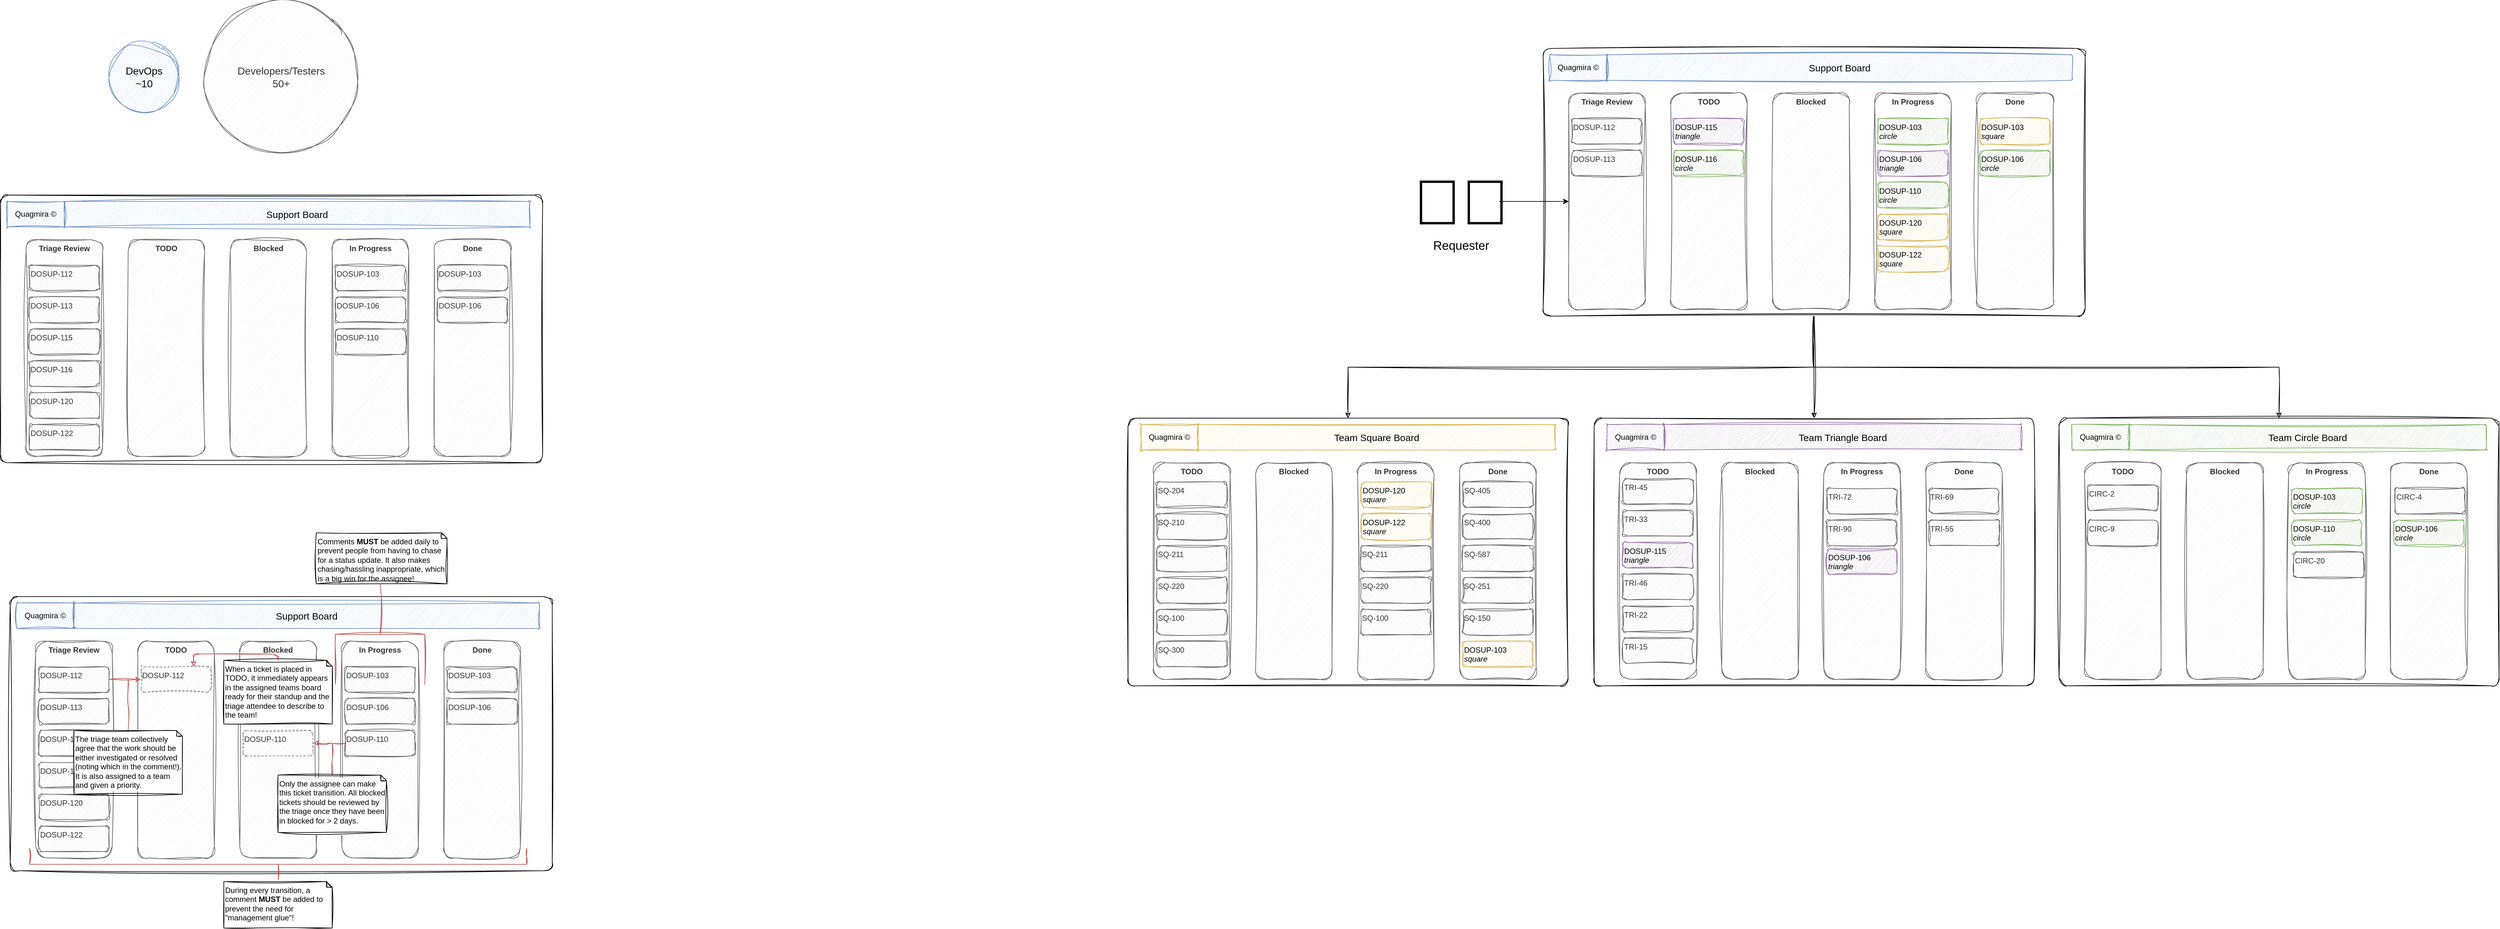 <mxfile version="21.6.1" type="device">
  <diagram name="devops-support" id="DobCF5GK2cq6mivkiMD9">
    <mxGraphModel dx="2228" dy="1708" grid="1" gridSize="10" guides="1" tooltips="1" connect="1" arrows="1" fold="1" page="1" pageScale="1" pageWidth="827" pageHeight="1169" math="0" shadow="0">
      <root>
        <mxCell id="0" />
        <mxCell id="1" parent="0" />
        <mxCell id="pGmbN54esB-qeb39x4uP-24" value="" style="rounded=1;whiteSpace=wrap;html=1;arcSize=3;sketch=1;curveFitting=1;jiggle=2;" vertex="1" parent="1">
          <mxGeometry x="40" y="410" width="850" height="420" as="geometry" />
        </mxCell>
        <mxCell id="pGmbN54esB-qeb39x4uP-4" value="Developers/Testers&lt;br&gt;50+" style="ellipse;whiteSpace=wrap;html=1;aspect=fixed;fillColor=#f5f5f5;fontColor=#333333;strokeColor=#666666;fontSize=16;sketch=1;curveFitting=1;jiggle=2;" vertex="1" parent="1">
          <mxGeometry x="360" y="105" width="240" height="240" as="geometry" />
        </mxCell>
        <mxCell id="pGmbN54esB-qeb39x4uP-5" value="DevOps&lt;br&gt;~10" style="ellipse;whiteSpace=wrap;html=1;aspect=fixed;fillColor=#dae8fc;strokeColor=#6c8ebf;fontSize=16;sketch=1;curveFitting=1;jiggle=2;" vertex="1" parent="1">
          <mxGeometry x="210" y="170" width="110" height="110" as="geometry" />
        </mxCell>
        <mxCell id="pGmbN54esB-qeb39x4uP-6" value="Triage Review" style="rounded=1;whiteSpace=wrap;html=1;sketch=1;curveFitting=1;jiggle=2;fillColor=#f5f5f5;fontColor=#333333;strokeColor=#666666;verticalAlign=top;fontStyle=1" vertex="1" parent="1">
          <mxGeometry x="80" y="480" width="120" height="340" as="geometry" />
        </mxCell>
        <mxCell id="pGmbN54esB-qeb39x4uP-7" value="TODO" style="rounded=1;whiteSpace=wrap;html=1;sketch=1;curveFitting=1;jiggle=2;fillColor=#f5f5f5;fontColor=#333333;strokeColor=#666666;verticalAlign=top;fontStyle=1" vertex="1" parent="1">
          <mxGeometry x="240" y="480" width="120" height="340" as="geometry" />
        </mxCell>
        <mxCell id="pGmbN54esB-qeb39x4uP-8" value="In Progress" style="rounded=1;whiteSpace=wrap;html=1;sketch=1;curveFitting=1;jiggle=2;fillColor=#f5f5f5;fontColor=#333333;strokeColor=#666666;verticalAlign=top;fontStyle=1" vertex="1" parent="1">
          <mxGeometry x="560" y="480" width="120" height="340" as="geometry" />
        </mxCell>
        <mxCell id="pGmbN54esB-qeb39x4uP-10" value="Done" style="rounded=1;whiteSpace=wrap;html=1;sketch=1;curveFitting=1;jiggle=2;fillColor=#f5f5f5;fontColor=#333333;strokeColor=#666666;verticalAlign=top;fontStyle=1" vertex="1" parent="1">
          <mxGeometry x="720" y="480" width="120" height="340" as="geometry" />
        </mxCell>
        <mxCell id="pGmbN54esB-qeb39x4uP-11" value="Blocked" style="rounded=1;whiteSpace=wrap;html=1;sketch=1;curveFitting=1;jiggle=2;fillColor=#f5f5f5;fontColor=#333333;strokeColor=#666666;verticalAlign=top;fontStyle=1" vertex="1" parent="1">
          <mxGeometry x="400" y="480" width="120" height="340" as="geometry" />
        </mxCell>
        <mxCell id="pGmbN54esB-qeb39x4uP-12" value="DOSUP-112" style="rounded=1;whiteSpace=wrap;html=1;sketch=1;curveFitting=1;jiggle=2;fillColor=#f5f5f5;fontColor=#333333;strokeColor=#666666;verticalAlign=top;fontStyle=0;align=left;" vertex="1" parent="1">
          <mxGeometry x="85" y="520" width="110" height="40" as="geometry" />
        </mxCell>
        <mxCell id="pGmbN54esB-qeb39x4uP-13" value="DOSUP-113" style="rounded=1;whiteSpace=wrap;html=1;sketch=1;curveFitting=1;jiggle=2;fillColor=#f5f5f5;fontColor=#333333;strokeColor=#666666;verticalAlign=top;fontStyle=0;align=left;" vertex="1" parent="1">
          <mxGeometry x="85" y="570" width="110" height="40" as="geometry" />
        </mxCell>
        <mxCell id="pGmbN54esB-qeb39x4uP-14" value="DOSUP-115" style="rounded=1;whiteSpace=wrap;html=1;sketch=1;curveFitting=1;jiggle=2;fillColor=#f5f5f5;fontColor=#333333;strokeColor=#666666;verticalAlign=top;fontStyle=0;align=left;" vertex="1" parent="1">
          <mxGeometry x="85" y="620" width="110" height="40" as="geometry" />
        </mxCell>
        <mxCell id="pGmbN54esB-qeb39x4uP-15" value="DOSUP-116" style="rounded=1;whiteSpace=wrap;html=1;sketch=1;curveFitting=1;jiggle=2;fillColor=#f5f5f5;fontColor=#333333;strokeColor=#666666;verticalAlign=top;fontStyle=0;align=left;" vertex="1" parent="1">
          <mxGeometry x="85" y="670" width="110" height="40" as="geometry" />
        </mxCell>
        <mxCell id="pGmbN54esB-qeb39x4uP-16" value="DOSUP-120" style="rounded=1;whiteSpace=wrap;html=1;sketch=1;curveFitting=1;jiggle=2;fillColor=#f5f5f5;fontColor=#333333;strokeColor=#666666;verticalAlign=top;fontStyle=0;align=left;" vertex="1" parent="1">
          <mxGeometry x="85" y="720" width="110" height="40" as="geometry" />
        </mxCell>
        <mxCell id="pGmbN54esB-qeb39x4uP-17" value="DOSUP-122" style="rounded=1;whiteSpace=wrap;html=1;sketch=1;curveFitting=1;jiggle=2;fillColor=#f5f5f5;fontColor=#333333;strokeColor=#666666;verticalAlign=top;fontStyle=0;align=left;" vertex="1" parent="1">
          <mxGeometry x="85" y="770" width="110" height="40" as="geometry" />
        </mxCell>
        <mxCell id="pGmbN54esB-qeb39x4uP-18" value="DOSUP-103" style="rounded=1;whiteSpace=wrap;html=1;sketch=1;curveFitting=1;jiggle=2;fillColor=#f5f5f5;fontColor=#333333;strokeColor=#666666;verticalAlign=top;fontStyle=0;align=left;" vertex="1" parent="1">
          <mxGeometry x="565" y="520" width="110" height="40" as="geometry" />
        </mxCell>
        <mxCell id="pGmbN54esB-qeb39x4uP-19" value="DOSUP-106" style="rounded=1;whiteSpace=wrap;html=1;sketch=1;curveFitting=1;jiggle=2;fillColor=#f5f5f5;fontColor=#333333;strokeColor=#666666;verticalAlign=top;fontStyle=0;align=left;" vertex="1" parent="1">
          <mxGeometry x="565" y="570" width="110" height="40" as="geometry" />
        </mxCell>
        <mxCell id="pGmbN54esB-qeb39x4uP-20" value="DOSUP-110" style="rounded=1;whiteSpace=wrap;html=1;sketch=1;curveFitting=1;jiggle=2;fillColor=#f5f5f5;fontColor=#333333;strokeColor=#666666;verticalAlign=top;fontStyle=0;align=left;" vertex="1" parent="1">
          <mxGeometry x="565" y="620" width="110" height="40" as="geometry" />
        </mxCell>
        <mxCell id="pGmbN54esB-qeb39x4uP-21" value="DOSUP-103" style="rounded=1;whiteSpace=wrap;html=1;sketch=1;curveFitting=1;jiggle=2;fillColor=#f5f5f5;fontColor=#333333;strokeColor=#666666;verticalAlign=top;fontStyle=0;align=left;" vertex="1" parent="1">
          <mxGeometry x="725" y="520" width="110" height="40" as="geometry" />
        </mxCell>
        <mxCell id="pGmbN54esB-qeb39x4uP-22" value="DOSUP-106" style="rounded=1;whiteSpace=wrap;html=1;sketch=1;curveFitting=1;jiggle=2;fillColor=#f5f5f5;fontColor=#333333;strokeColor=#666666;verticalAlign=top;fontStyle=0;align=left;" vertex="1" parent="1">
          <mxGeometry x="725" y="570" width="110" height="40" as="geometry" />
        </mxCell>
        <mxCell id="pGmbN54esB-qeb39x4uP-25" value="Quagmira ©" style="rounded=1;whiteSpace=wrap;html=1;arcSize=3;sketch=1;curveFitting=1;jiggle=2;align=center;fillColor=#dae8fc;strokeColor=#6c8ebf;" vertex="1" parent="1">
          <mxGeometry x="50" y="420" width="90" height="40" as="geometry" />
        </mxCell>
        <mxCell id="pGmbN54esB-qeb39x4uP-26" value="Support Board" style="rounded=1;whiteSpace=wrap;html=1;arcSize=3;sketch=1;curveFitting=1;jiggle=2;align=center;fillColor=#dae8fc;strokeColor=#6c8ebf;fontSize=15;" vertex="1" parent="1">
          <mxGeometry x="140" y="420" width="730" height="40" as="geometry" />
        </mxCell>
        <mxCell id="pGmbN54esB-qeb39x4uP-30" value="" style="rounded=1;whiteSpace=wrap;html=1;arcSize=3;sketch=1;curveFitting=1;jiggle=2;" vertex="1" parent="1">
          <mxGeometry x="55" y="1040" width="850" height="430" as="geometry" />
        </mxCell>
        <mxCell id="pGmbN54esB-qeb39x4uP-31" value="Triage Review" style="rounded=1;whiteSpace=wrap;html=1;sketch=1;curveFitting=1;jiggle=2;fillColor=#f5f5f5;fontColor=#333333;strokeColor=#666666;verticalAlign=top;fontStyle=1" vertex="1" parent="1">
          <mxGeometry x="95" y="1110" width="120" height="340" as="geometry" />
        </mxCell>
        <mxCell id="pGmbN54esB-qeb39x4uP-32" value="TODO" style="rounded=1;whiteSpace=wrap;html=1;sketch=1;curveFitting=1;jiggle=2;fillColor=#f5f5f5;fontColor=#333333;strokeColor=#666666;verticalAlign=top;fontStyle=1" vertex="1" parent="1">
          <mxGeometry x="255" y="1110" width="120" height="340" as="geometry" />
        </mxCell>
        <mxCell id="pGmbN54esB-qeb39x4uP-33" value="In Progress" style="rounded=1;whiteSpace=wrap;html=1;sketch=1;curveFitting=1;jiggle=2;fillColor=#f5f5f5;fontColor=#333333;strokeColor=#666666;verticalAlign=top;fontStyle=1" vertex="1" parent="1">
          <mxGeometry x="575" y="1110" width="120" height="340" as="geometry" />
        </mxCell>
        <mxCell id="pGmbN54esB-qeb39x4uP-34" value="Done" style="rounded=1;whiteSpace=wrap;html=1;sketch=1;curveFitting=1;jiggle=2;fillColor=#f5f5f5;fontColor=#333333;strokeColor=#666666;verticalAlign=top;fontStyle=1" vertex="1" parent="1">
          <mxGeometry x="735" y="1110" width="120" height="340" as="geometry" />
        </mxCell>
        <mxCell id="pGmbN54esB-qeb39x4uP-35" value="Blocked" style="rounded=1;whiteSpace=wrap;html=1;sketch=1;curveFitting=1;jiggle=2;fillColor=#f5f5f5;fontColor=#333333;strokeColor=#666666;verticalAlign=top;fontStyle=1" vertex="1" parent="1">
          <mxGeometry x="415" y="1110" width="120" height="340" as="geometry" />
        </mxCell>
        <mxCell id="pGmbN54esB-qeb39x4uP-50" style="edgeStyle=orthogonalEdgeStyle;rounded=0;orthogonalLoop=1;jettySize=auto;html=1;entryX=0;entryY=0.5;entryDx=0;entryDy=0;fillColor=#f8cecc;strokeColor=#b85450;sketch=1;curveFitting=1;jiggle=2;" edge="1" parent="1" source="pGmbN54esB-qeb39x4uP-36" target="pGmbN54esB-qeb39x4uP-49">
          <mxGeometry relative="1" as="geometry" />
        </mxCell>
        <mxCell id="pGmbN54esB-qeb39x4uP-36" value="DOSUP-112" style="rounded=1;whiteSpace=wrap;html=1;sketch=1;curveFitting=1;jiggle=2;fillColor=#f5f5f5;fontColor=#333333;strokeColor=#666666;verticalAlign=top;fontStyle=0;align=left;" vertex="1" parent="1">
          <mxGeometry x="100" y="1150" width="110" height="40" as="geometry" />
        </mxCell>
        <mxCell id="pGmbN54esB-qeb39x4uP-37" value="DOSUP-113" style="rounded=1;whiteSpace=wrap;html=1;sketch=1;curveFitting=1;jiggle=2;fillColor=#f5f5f5;fontColor=#333333;strokeColor=#666666;verticalAlign=top;fontStyle=0;align=left;" vertex="1" parent="1">
          <mxGeometry x="100" y="1200" width="110" height="40" as="geometry" />
        </mxCell>
        <mxCell id="pGmbN54esB-qeb39x4uP-38" value="DOSUP-115" style="rounded=1;whiteSpace=wrap;html=1;sketch=1;curveFitting=1;jiggle=2;fillColor=#f5f5f5;fontColor=#333333;strokeColor=#666666;verticalAlign=top;fontStyle=0;align=left;" vertex="1" parent="1">
          <mxGeometry x="100" y="1250" width="110" height="40" as="geometry" />
        </mxCell>
        <mxCell id="pGmbN54esB-qeb39x4uP-39" value="DOSUP-116" style="rounded=1;whiteSpace=wrap;html=1;sketch=1;curveFitting=1;jiggle=2;fillColor=#f5f5f5;fontColor=#333333;strokeColor=#666666;verticalAlign=top;fontStyle=0;align=left;" vertex="1" parent="1">
          <mxGeometry x="100" y="1300" width="110" height="40" as="geometry" />
        </mxCell>
        <mxCell id="pGmbN54esB-qeb39x4uP-40" value="DOSUP-120" style="rounded=1;whiteSpace=wrap;html=1;sketch=1;curveFitting=1;jiggle=2;fillColor=#f5f5f5;fontColor=#333333;strokeColor=#666666;verticalAlign=top;fontStyle=0;align=left;" vertex="1" parent="1">
          <mxGeometry x="100" y="1350" width="110" height="40" as="geometry" />
        </mxCell>
        <mxCell id="pGmbN54esB-qeb39x4uP-41" value="DOSUP-122" style="rounded=1;whiteSpace=wrap;html=1;sketch=1;curveFitting=1;jiggle=2;fillColor=#f5f5f5;fontColor=#333333;strokeColor=#666666;verticalAlign=top;fontStyle=0;align=left;" vertex="1" parent="1">
          <mxGeometry x="100" y="1400" width="110" height="40" as="geometry" />
        </mxCell>
        <mxCell id="pGmbN54esB-qeb39x4uP-42" value="DOSUP-103" style="rounded=1;whiteSpace=wrap;html=1;sketch=1;curveFitting=1;jiggle=2;fillColor=#f5f5f5;fontColor=#333333;strokeColor=#666666;verticalAlign=top;fontStyle=0;align=left;" vertex="1" parent="1">
          <mxGeometry x="580" y="1150" width="110" height="40" as="geometry" />
        </mxCell>
        <mxCell id="pGmbN54esB-qeb39x4uP-43" value="DOSUP-106" style="rounded=1;whiteSpace=wrap;html=1;sketch=1;curveFitting=1;jiggle=2;fillColor=#f5f5f5;fontColor=#333333;strokeColor=#666666;verticalAlign=top;fontStyle=0;align=left;" vertex="1" parent="1">
          <mxGeometry x="580" y="1200" width="110" height="40" as="geometry" />
        </mxCell>
        <mxCell id="pGmbN54esB-qeb39x4uP-55" style="edgeStyle=orthogonalEdgeStyle;rounded=0;orthogonalLoop=1;jettySize=auto;html=1;entryX=1;entryY=0.5;entryDx=0;entryDy=0;fillColor=#f8cecc;strokeColor=#b85450;sketch=1;curveFitting=1;jiggle=2;" edge="1" parent="1" source="pGmbN54esB-qeb39x4uP-44">
          <mxGeometry relative="1" as="geometry">
            <mxPoint x="530" y="1270.0" as="targetPoint" />
          </mxGeometry>
        </mxCell>
        <mxCell id="pGmbN54esB-qeb39x4uP-44" value="DOSUP-110" style="rounded=1;whiteSpace=wrap;html=1;sketch=1;curveFitting=1;jiggle=2;fillColor=#f5f5f5;fontColor=#333333;strokeColor=#666666;verticalAlign=top;fontStyle=0;align=left;" vertex="1" parent="1">
          <mxGeometry x="580" y="1250" width="110" height="40" as="geometry" />
        </mxCell>
        <mxCell id="pGmbN54esB-qeb39x4uP-45" value="DOSUP-103" style="rounded=1;whiteSpace=wrap;html=1;sketch=1;curveFitting=1;jiggle=2;fillColor=#f5f5f5;fontColor=#333333;strokeColor=#666666;verticalAlign=top;fontStyle=0;align=left;" vertex="1" parent="1">
          <mxGeometry x="740" y="1150" width="110" height="40" as="geometry" />
        </mxCell>
        <mxCell id="pGmbN54esB-qeb39x4uP-46" value="DOSUP-106" style="rounded=1;whiteSpace=wrap;html=1;sketch=1;curveFitting=1;jiggle=2;fillColor=#f5f5f5;fontColor=#333333;strokeColor=#666666;verticalAlign=top;fontStyle=0;align=left;" vertex="1" parent="1">
          <mxGeometry x="740" y="1200" width="110" height="40" as="geometry" />
        </mxCell>
        <mxCell id="pGmbN54esB-qeb39x4uP-47" value="Quagmira ©" style="rounded=1;whiteSpace=wrap;html=1;arcSize=3;sketch=1;curveFitting=1;jiggle=2;align=center;fillColor=#dae8fc;strokeColor=#6c8ebf;" vertex="1" parent="1">
          <mxGeometry x="65" y="1050" width="90" height="40" as="geometry" />
        </mxCell>
        <mxCell id="pGmbN54esB-qeb39x4uP-48" value="Support Board" style="rounded=1;whiteSpace=wrap;html=1;arcSize=3;sketch=1;curveFitting=1;jiggle=2;align=center;fillColor=#dae8fc;strokeColor=#6c8ebf;fontSize=15;" vertex="1" parent="1">
          <mxGeometry x="155" y="1050" width="730" height="40" as="geometry" />
        </mxCell>
        <mxCell id="pGmbN54esB-qeb39x4uP-49" value="DOSUP-112" style="rounded=1;whiteSpace=wrap;html=1;sketch=1;curveFitting=1;jiggle=2;fillColor=#f5f5f5;fontColor=#333333;strokeColor=#666666;verticalAlign=top;fontStyle=0;align=left;opacity=70;dashed=1;" vertex="1" parent="1">
          <mxGeometry x="260" y="1150" width="110" height="40" as="geometry" />
        </mxCell>
        <mxCell id="pGmbN54esB-qeb39x4uP-52" style="edgeStyle=orthogonalEdgeStyle;rounded=0;orthogonalLoop=1;jettySize=auto;html=1;fillColor=#f8cecc;strokeColor=#b85450;sketch=1;curveFitting=1;jiggle=2;endArrow=none;endFill=0;" edge="1" parent="1" source="pGmbN54esB-qeb39x4uP-51">
          <mxGeometry relative="1" as="geometry">
            <mxPoint x="240" y="1170.0" as="targetPoint" />
          </mxGeometry>
        </mxCell>
        <mxCell id="pGmbN54esB-qeb39x4uP-51" value="The triage team collectively agree that the work should be either investigated or resolved (noting which in the comment!). It is also assigned to a team and given a priority." style="shape=note;whiteSpace=wrap;html=1;backgroundOutline=1;darkOpacity=0.05;sketch=1;curveFitting=1;jiggle=2;size=9;align=left;verticalAlign=top;" vertex="1" parent="1">
          <mxGeometry x="155" y="1250" width="170" height="100" as="geometry" />
        </mxCell>
        <mxCell id="pGmbN54esB-qeb39x4uP-56" value="DOSUP-110" style="rounded=1;whiteSpace=wrap;html=1;sketch=1;curveFitting=1;jiggle=2;fillColor=#f5f5f5;fontColor=#333333;strokeColor=#666666;verticalAlign=top;fontStyle=0;align=left;opacity=70;dashed=1;" vertex="1" parent="1">
          <mxGeometry x="420" y="1250" width="110" height="40" as="geometry" />
        </mxCell>
        <mxCell id="pGmbN54esB-qeb39x4uP-58" style="edgeStyle=orthogonalEdgeStyle;rounded=0;orthogonalLoop=1;jettySize=auto;html=1;fillColor=#f8cecc;strokeColor=#b85450;sketch=1;curveFitting=1;jiggle=2;endArrow=none;endFill=0;" edge="1" parent="1" source="pGmbN54esB-qeb39x4uP-57">
          <mxGeometry relative="1" as="geometry">
            <mxPoint x="560" y="1270.0" as="targetPoint" />
          </mxGeometry>
        </mxCell>
        <mxCell id="pGmbN54esB-qeb39x4uP-57" value="Only the assignee can make this ticket transition. All blocked tickets should be reviewed by the triage once they have been in blocked for &amp;gt; 2 days.&amp;nbsp;" style="shape=note;whiteSpace=wrap;html=1;backgroundOutline=1;darkOpacity=0.05;sketch=1;curveFitting=1;jiggle=2;size=9;align=left;verticalAlign=top;" vertex="1" parent="1">
          <mxGeometry x="475" y="1320" width="170" height="90" as="geometry" />
        </mxCell>
        <mxCell id="pGmbN54esB-qeb39x4uP-60" style="edgeStyle=orthogonalEdgeStyle;orthogonalLoop=1;jettySize=auto;html=1;entryX=0.75;entryY=0;entryDx=0;entryDy=0;exitX=0.5;exitY=0;exitDx=0;exitDy=0;exitPerimeter=0;sketch=1;curveFitting=1;jiggle=2;rounded=1;fillColor=#f8cecc;strokeColor=#b85450;" edge="1" parent="1" source="pGmbN54esB-qeb39x4uP-59" target="pGmbN54esB-qeb39x4uP-49">
          <mxGeometry relative="1" as="geometry">
            <Array as="points">
              <mxPoint x="475" y="1130" />
              <mxPoint x="343" y="1130" />
            </Array>
          </mxGeometry>
        </mxCell>
        <mxCell id="pGmbN54esB-qeb39x4uP-59" value="When a ticket is placed in TODO, it immediately appears in the assigned teams board ready for their standup and the triage attendee to describe to the team!" style="shape=note;whiteSpace=wrap;html=1;backgroundOutline=1;darkOpacity=0.05;sketch=1;curveFitting=1;jiggle=2;size=9;align=left;verticalAlign=top;" vertex="1" parent="1">
          <mxGeometry x="390" y="1140" width="170" height="100" as="geometry" />
        </mxCell>
        <mxCell id="pGmbN54esB-qeb39x4uP-61" value="" style="strokeWidth=1;html=1;shape=mxgraph.flowchart.annotation_2;align=left;labelPosition=right;pointerEvents=1;rotation=-90;sketch=1;curveFitting=1;jiggle=2;fillColor=#f8cecc;strokeColor=#b85450;" vertex="1" parent="1">
          <mxGeometry x="450" y="1070" width="50" height="780" as="geometry" />
        </mxCell>
        <mxCell id="pGmbN54esB-qeb39x4uP-62" value="During every transition, a comment &lt;b&gt;MUST &lt;/b&gt;be added to prevent the need for &quot;management glue&quot;!&amp;nbsp;" style="shape=note;whiteSpace=wrap;html=1;backgroundOutline=1;darkOpacity=0.05;sketch=1;curveFitting=1;jiggle=2;size=9;align=left;verticalAlign=top;" vertex="1" parent="1">
          <mxGeometry x="390" y="1487" width="170" height="73" as="geometry" />
        </mxCell>
        <mxCell id="pGmbN54esB-qeb39x4uP-63" value="Comments &lt;b&gt;MUST&lt;/b&gt; be added daily to prevent people from having to chase for a status update. It also makes chasing/hassling inappropriate, which is a big win for the assignee!&amp;nbsp; &amp;nbsp;&amp;nbsp;" style="shape=note;whiteSpace=wrap;html=1;backgroundOutline=1;darkOpacity=0.05;sketch=1;curveFitting=1;jiggle=2;size=9;align=left;verticalAlign=top;" vertex="1" parent="1">
          <mxGeometry x="535" y="940" width="205" height="80" as="geometry" />
        </mxCell>
        <mxCell id="pGmbN54esB-qeb39x4uP-64" value="" style="strokeWidth=1;html=1;shape=mxgraph.flowchart.annotation_2;align=left;labelPosition=right;pointerEvents=1;rotation=90;sketch=1;curveFitting=1;jiggle=2;fillColor=#f8cecc;strokeColor=#b85450;" vertex="1" parent="1">
          <mxGeometry x="556.25" y="1029" width="157.5" height="140" as="geometry" />
        </mxCell>
        <mxCell id="pGmbN54esB-qeb39x4uP-264" style="edgeStyle=orthogonalEdgeStyle;rounded=0;orthogonalLoop=1;jettySize=auto;html=1;entryX=0.5;entryY=0;entryDx=0;entryDy=0;strokeWidth=1;sketch=1;curveFitting=1;jiggle=2;" edge="1" parent="1" source="pGmbN54esB-qeb39x4uP-142" target="pGmbN54esB-qeb39x4uP-180">
          <mxGeometry relative="1" as="geometry">
            <mxPoint x="2883" y="475" as="targetPoint" />
            <Array as="points">
              <mxPoint x="2883" y="680" />
              <mxPoint x="2153" y="680" />
            </Array>
          </mxGeometry>
        </mxCell>
        <mxCell id="pGmbN54esB-qeb39x4uP-269" style="edgeStyle=orthogonalEdgeStyle;rounded=0;orthogonalLoop=1;jettySize=auto;html=1;entryX=0.5;entryY=0;entryDx=0;entryDy=0;strokeWidth=1;sketch=1;curveFitting=1;jiggle=2;" edge="1" parent="1" source="pGmbN54esB-qeb39x4uP-142" target="pGmbN54esB-qeb39x4uP-218">
          <mxGeometry relative="1" as="geometry" />
        </mxCell>
        <mxCell id="pGmbN54esB-qeb39x4uP-270" style="edgeStyle=orthogonalEdgeStyle;rounded=0;orthogonalLoop=1;jettySize=auto;html=1;entryX=0.5;entryY=0;entryDx=0;entryDy=0;strokeWidth=1;sketch=1;curveFitting=1;jiggle=2;" edge="1" parent="1" source="pGmbN54esB-qeb39x4uP-142" target="pGmbN54esB-qeb39x4uP-230">
          <mxGeometry relative="1" as="geometry">
            <Array as="points">
              <mxPoint x="2883" y="680" />
              <mxPoint x="3613" y="680" />
            </Array>
          </mxGeometry>
        </mxCell>
        <mxCell id="pGmbN54esB-qeb39x4uP-142" value="" style="rounded=1;whiteSpace=wrap;html=1;arcSize=3;sketch=1;curveFitting=1;jiggle=2;" vertex="1" parent="1">
          <mxGeometry x="2459" y="180" width="850" height="420" as="geometry" />
        </mxCell>
        <mxCell id="pGmbN54esB-qeb39x4uP-143" value="Triage Review" style="rounded=1;whiteSpace=wrap;html=1;sketch=1;curveFitting=1;jiggle=2;fillColor=#f5f5f5;fontColor=#333333;strokeColor=#666666;verticalAlign=top;fontStyle=1" vertex="1" parent="1">
          <mxGeometry x="2499" y="250" width="120" height="340" as="geometry" />
        </mxCell>
        <mxCell id="pGmbN54esB-qeb39x4uP-144" value="TODO" style="rounded=1;whiteSpace=wrap;html=1;sketch=1;curveFitting=1;jiggle=2;fillColor=#f5f5f5;fontColor=#333333;strokeColor=#666666;verticalAlign=top;fontStyle=1" vertex="1" parent="1">
          <mxGeometry x="2659" y="250" width="120" height="340" as="geometry" />
        </mxCell>
        <mxCell id="pGmbN54esB-qeb39x4uP-145" value="In Progress" style="rounded=1;whiteSpace=wrap;html=1;sketch=1;curveFitting=1;jiggle=2;fillColor=#f5f5f5;fontColor=#333333;strokeColor=#666666;verticalAlign=top;fontStyle=1" vertex="1" parent="1">
          <mxGeometry x="2979" y="250" width="120" height="340" as="geometry" />
        </mxCell>
        <mxCell id="pGmbN54esB-qeb39x4uP-146" value="Done" style="rounded=1;whiteSpace=wrap;html=1;sketch=1;curveFitting=1;jiggle=2;fillColor=#f5f5f5;fontColor=#333333;strokeColor=#666666;verticalAlign=top;fontStyle=1" vertex="1" parent="1">
          <mxGeometry x="3139" y="250" width="120" height="340" as="geometry" />
        </mxCell>
        <mxCell id="pGmbN54esB-qeb39x4uP-147" value="Blocked" style="rounded=1;whiteSpace=wrap;html=1;sketch=1;curveFitting=1;jiggle=2;fillColor=#f5f5f5;fontColor=#333333;strokeColor=#666666;verticalAlign=top;fontStyle=1" vertex="1" parent="1">
          <mxGeometry x="2819" y="250" width="120" height="340" as="geometry" />
        </mxCell>
        <mxCell id="pGmbN54esB-qeb39x4uP-148" value="DOSUP-112" style="rounded=1;whiteSpace=wrap;html=1;sketch=1;curveFitting=1;jiggle=2;fillColor=#f5f5f5;fontColor=#333333;strokeColor=#666666;verticalAlign=top;fontStyle=0;align=left;" vertex="1" parent="1">
          <mxGeometry x="2504" y="290" width="110" height="40" as="geometry" />
        </mxCell>
        <mxCell id="pGmbN54esB-qeb39x4uP-149" value="DOSUP-113" style="rounded=1;whiteSpace=wrap;html=1;sketch=1;curveFitting=1;jiggle=2;fillColor=#f5f5f5;fontColor=#333333;strokeColor=#666666;verticalAlign=top;fontStyle=0;align=left;" vertex="1" parent="1">
          <mxGeometry x="2504" y="340" width="110" height="40" as="geometry" />
        </mxCell>
        <mxCell id="pGmbN54esB-qeb39x4uP-150" value="DOSUP-115&lt;br&gt;&lt;i style=&quot;border-color: var(--border-color);&quot;&gt;triangle&lt;/i&gt;" style="rounded=1;whiteSpace=wrap;html=1;sketch=1;curveFitting=1;jiggle=2;fillColor=#e1d5e7;strokeColor=#9673a6;verticalAlign=top;fontStyle=0;align=left;" vertex="1" parent="1">
          <mxGeometry x="2664" y="290" width="110" height="40" as="geometry" />
        </mxCell>
        <mxCell id="pGmbN54esB-qeb39x4uP-151" value="DOSUP-116&lt;br&gt;&lt;i style=&quot;border-color: var(--border-color);&quot;&gt;circle&lt;/i&gt;" style="rounded=1;whiteSpace=wrap;html=1;sketch=1;curveFitting=1;jiggle=2;fillColor=#d5e8d4;strokeColor=#82b366;verticalAlign=top;fontStyle=0;align=left;" vertex="1" parent="1">
          <mxGeometry x="2664" y="340" width="110" height="40" as="geometry" />
        </mxCell>
        <mxCell id="pGmbN54esB-qeb39x4uP-152" value="DOSUP-120&lt;br&gt;&lt;i&gt;square&lt;/i&gt;" style="rounded=1;whiteSpace=wrap;html=1;sketch=1;curveFitting=1;jiggle=2;fillColor=#fff2cc;strokeColor=#d6b656;verticalAlign=top;fontStyle=0;align=left;" vertex="1" parent="1">
          <mxGeometry x="2984" y="440" width="110" height="40" as="geometry" />
        </mxCell>
        <mxCell id="pGmbN54esB-qeb39x4uP-153" value="DOSUP-122&lt;br&gt;&lt;i&gt;square&lt;/i&gt;" style="rounded=1;whiteSpace=wrap;html=1;sketch=1;curveFitting=1;jiggle=2;fillColor=#fff2cc;strokeColor=#d6b656;verticalAlign=top;fontStyle=0;align=left;" vertex="1" parent="1">
          <mxGeometry x="2984" y="490" width="110" height="40" as="geometry" />
        </mxCell>
        <mxCell id="pGmbN54esB-qeb39x4uP-154" value="DOSUP-103&lt;br&gt;&lt;i&gt;circle&lt;/i&gt;" style="rounded=1;whiteSpace=wrap;html=1;sketch=1;curveFitting=1;jiggle=2;fillColor=#d5e8d4;strokeColor=#82b366;verticalAlign=top;fontStyle=0;align=left;" vertex="1" parent="1">
          <mxGeometry x="2984" y="290" width="110" height="40" as="geometry" />
        </mxCell>
        <mxCell id="pGmbN54esB-qeb39x4uP-155" value="DOSUP-106&lt;br&gt;&lt;i&gt;triangle&lt;/i&gt;" style="rounded=1;whiteSpace=wrap;html=1;sketch=1;curveFitting=1;jiggle=2;fillColor=#e1d5e7;strokeColor=#9673a6;verticalAlign=top;fontStyle=0;align=left;" vertex="1" parent="1">
          <mxGeometry x="2984" y="340" width="110" height="40" as="geometry" />
        </mxCell>
        <mxCell id="pGmbN54esB-qeb39x4uP-156" value="DOSUP-110&lt;br&gt;&lt;i style=&quot;border-color: var(--border-color);&quot;&gt;circle&lt;/i&gt;" style="rounded=1;whiteSpace=wrap;html=1;sketch=1;curveFitting=1;jiggle=2;fillColor=#d5e8d4;strokeColor=#82b366;verticalAlign=top;fontStyle=0;align=left;" vertex="1" parent="1">
          <mxGeometry x="2984" y="390" width="110" height="40" as="geometry" />
        </mxCell>
        <mxCell id="pGmbN54esB-qeb39x4uP-157" value="DOSUP-103&lt;br&gt;&lt;i&gt;square&lt;/i&gt;" style="rounded=1;whiteSpace=wrap;html=1;sketch=1;curveFitting=1;jiggle=2;fillColor=#fff2cc;strokeColor=#d6b656;verticalAlign=top;fontStyle=0;align=left;" vertex="1" parent="1">
          <mxGeometry x="3144" y="290" width="110" height="40" as="geometry" />
        </mxCell>
        <mxCell id="pGmbN54esB-qeb39x4uP-158" value="DOSUP-106&lt;br&gt;&lt;i style=&quot;border-color: var(--border-color);&quot;&gt;circle&lt;/i&gt;" style="rounded=1;whiteSpace=wrap;html=1;sketch=1;curveFitting=1;jiggle=2;fillColor=#d5e8d4;strokeColor=#82b366;verticalAlign=top;fontStyle=0;align=left;" vertex="1" parent="1">
          <mxGeometry x="3144" y="340" width="110" height="40" as="geometry" />
        </mxCell>
        <mxCell id="pGmbN54esB-qeb39x4uP-159" value="Quagmira ©" style="rounded=1;whiteSpace=wrap;html=1;arcSize=3;sketch=1;curveFitting=1;jiggle=2;align=center;fillColor=#dae8fc;strokeColor=#6c8ebf;" vertex="1" parent="1">
          <mxGeometry x="2469" y="190" width="90" height="40" as="geometry" />
        </mxCell>
        <mxCell id="pGmbN54esB-qeb39x4uP-160" value="&lt;font style=&quot;font-size: 15px;&quot;&gt;Support Board&lt;/font&gt;" style="rounded=1;whiteSpace=wrap;html=1;arcSize=3;sketch=1;curveFitting=1;jiggle=2;align=center;fillColor=#dae8fc;strokeColor=#6c8ebf;" vertex="1" parent="1">
          <mxGeometry x="2559" y="190" width="730" height="40" as="geometry" />
        </mxCell>
        <mxCell id="pGmbN54esB-qeb39x4uP-180" value="" style="rounded=1;whiteSpace=wrap;html=1;arcSize=3;sketch=1;curveFitting=1;jiggle=2;" vertex="1" parent="1">
          <mxGeometry x="1808" y="760" width="690" height="420" as="geometry" />
        </mxCell>
        <mxCell id="pGmbN54esB-qeb39x4uP-182" value="TODO" style="rounded=1;whiteSpace=wrap;html=1;sketch=1;curveFitting=1;jiggle=2;fillColor=#f5f5f5;fontColor=#333333;strokeColor=#666666;verticalAlign=top;fontStyle=1" vertex="1" parent="1">
          <mxGeometry x="1848" y="830" width="120" height="340" as="geometry" />
        </mxCell>
        <mxCell id="pGmbN54esB-qeb39x4uP-183" value="In Progress" style="rounded=1;whiteSpace=wrap;html=1;sketch=1;curveFitting=1;jiggle=2;fillColor=#f5f5f5;fontColor=#333333;strokeColor=#666666;verticalAlign=top;fontStyle=1" vertex="1" parent="1">
          <mxGeometry x="2168" y="830" width="120" height="340" as="geometry" />
        </mxCell>
        <mxCell id="pGmbN54esB-qeb39x4uP-184" value="Done" style="rounded=1;whiteSpace=wrap;html=1;sketch=1;curveFitting=1;jiggle=2;fillColor=#f5f5f5;fontColor=#333333;strokeColor=#666666;verticalAlign=top;fontStyle=1" vertex="1" parent="1">
          <mxGeometry x="2328" y="830" width="120" height="340" as="geometry" />
        </mxCell>
        <mxCell id="pGmbN54esB-qeb39x4uP-185" value="Blocked" style="rounded=1;whiteSpace=wrap;html=1;sketch=1;curveFitting=1;jiggle=2;fillColor=#f5f5f5;fontColor=#333333;strokeColor=#666666;verticalAlign=top;fontStyle=1" vertex="1" parent="1">
          <mxGeometry x="2008" y="830" width="120" height="340" as="geometry" />
        </mxCell>
        <mxCell id="pGmbN54esB-qeb39x4uP-192" value="SQ-204" style="rounded=1;whiteSpace=wrap;html=1;sketch=1;curveFitting=1;jiggle=2;fillColor=#f5f5f5;fontColor=#333333;strokeColor=#666666;verticalAlign=top;fontStyle=0;align=left;" vertex="1" parent="1">
          <mxGeometry x="1853" y="860" width="110" height="40" as="geometry" />
        </mxCell>
        <mxCell id="pGmbN54esB-qeb39x4uP-195" value="DOSUP-103&lt;br&gt;&lt;i style=&quot;border-color: var(--border-color);&quot;&gt;square&lt;/i&gt;" style="rounded=1;whiteSpace=wrap;html=1;sketch=1;curveFitting=1;jiggle=2;fillColor=#fff2cc;strokeColor=#d6b656;verticalAlign=top;fontStyle=0;align=left;" vertex="1" parent="1">
          <mxGeometry x="2333" y="1110" width="110" height="40" as="geometry" />
        </mxCell>
        <mxCell id="pGmbN54esB-qeb39x4uP-197" value="Quagmira ©" style="rounded=1;whiteSpace=wrap;html=1;arcSize=3;sketch=1;curveFitting=1;jiggle=2;align=center;fillColor=#fff2cc;strokeColor=#d6b656;" vertex="1" parent="1">
          <mxGeometry x="1828" y="770" width="90" height="40" as="geometry" />
        </mxCell>
        <mxCell id="pGmbN54esB-qeb39x4uP-198" value="&lt;font style=&quot;font-size: 15px;&quot;&gt;Team Square Board&lt;/font&gt;" style="rounded=1;whiteSpace=wrap;html=1;arcSize=3;sketch=1;curveFitting=1;jiggle=2;align=center;fillColor=#fff2cc;strokeColor=#d6b656;" vertex="1" parent="1">
          <mxGeometry x="1918" y="770" width="560" height="40" as="geometry" />
        </mxCell>
        <mxCell id="pGmbN54esB-qeb39x4uP-218" value="" style="rounded=1;whiteSpace=wrap;html=1;arcSize=3;sketch=1;curveFitting=1;jiggle=2;" vertex="1" parent="1">
          <mxGeometry x="2539" y="760" width="690" height="420" as="geometry" />
        </mxCell>
        <mxCell id="pGmbN54esB-qeb39x4uP-219" value="TODO" style="rounded=1;whiteSpace=wrap;html=1;sketch=1;curveFitting=1;jiggle=2;fillColor=#f5f5f5;fontColor=#333333;strokeColor=#666666;verticalAlign=top;fontStyle=1" vertex="1" parent="1">
          <mxGeometry x="2579" y="830" width="120" height="340" as="geometry" />
        </mxCell>
        <mxCell id="pGmbN54esB-qeb39x4uP-220" value="In Progress" style="rounded=1;whiteSpace=wrap;html=1;sketch=1;curveFitting=1;jiggle=2;fillColor=#f5f5f5;fontColor=#333333;strokeColor=#666666;verticalAlign=top;fontStyle=1" vertex="1" parent="1">
          <mxGeometry x="2899" y="830" width="120" height="340" as="geometry" />
        </mxCell>
        <mxCell id="pGmbN54esB-qeb39x4uP-221" value="Done" style="rounded=1;whiteSpace=wrap;html=1;sketch=1;curveFitting=1;jiggle=2;fillColor=#f5f5f5;fontColor=#333333;strokeColor=#666666;verticalAlign=top;fontStyle=1" vertex="1" parent="1">
          <mxGeometry x="3059" y="830" width="120" height="340" as="geometry" />
        </mxCell>
        <mxCell id="pGmbN54esB-qeb39x4uP-222" value="Blocked" style="rounded=1;whiteSpace=wrap;html=1;sketch=1;curveFitting=1;jiggle=2;fillColor=#f5f5f5;fontColor=#333333;strokeColor=#666666;verticalAlign=top;fontStyle=1" vertex="1" parent="1">
          <mxGeometry x="2739" y="830" width="120" height="340" as="geometry" />
        </mxCell>
        <mxCell id="pGmbN54esB-qeb39x4uP-223" value="TRI-72" style="rounded=1;whiteSpace=wrap;html=1;sketch=1;curveFitting=1;jiggle=2;fillColor=#f5f5f5;fontColor=#333333;strokeColor=#666666;verticalAlign=top;fontStyle=0;align=left;" vertex="1" parent="1">
          <mxGeometry x="2904" y="870" width="110" height="40" as="geometry" />
        </mxCell>
        <mxCell id="pGmbN54esB-qeb39x4uP-225" value="DOSUP-106&lt;br&gt;&lt;i style=&quot;border-color: var(--border-color);&quot;&gt;triangle&lt;/i&gt;" style="rounded=1;whiteSpace=wrap;html=1;sketch=1;curveFitting=1;jiggle=2;fillColor=#e1d5e7;strokeColor=#9673a6;verticalAlign=top;fontStyle=0;align=left;" vertex="1" parent="1">
          <mxGeometry x="2904" y="965" width="110" height="40" as="geometry" />
        </mxCell>
        <mxCell id="pGmbN54esB-qeb39x4uP-226" value="TRI-69" style="rounded=1;whiteSpace=wrap;html=1;sketch=1;curveFitting=1;jiggle=2;fillColor=#f5f5f5;fontColor=#333333;strokeColor=#666666;verticalAlign=top;fontStyle=0;align=left;" vertex="1" parent="1">
          <mxGeometry x="3064" y="870" width="110" height="40" as="geometry" />
        </mxCell>
        <mxCell id="pGmbN54esB-qeb39x4uP-227" value="TRI-55" style="rounded=1;whiteSpace=wrap;html=1;sketch=1;curveFitting=1;jiggle=2;fillColor=#f5f5f5;fontColor=#333333;strokeColor=#666666;verticalAlign=top;fontStyle=0;align=left;" vertex="1" parent="1">
          <mxGeometry x="3064" y="920" width="110" height="40" as="geometry" />
        </mxCell>
        <mxCell id="pGmbN54esB-qeb39x4uP-228" value="Quagmira ©" style="rounded=1;whiteSpace=wrap;html=1;arcSize=3;sketch=1;curveFitting=1;jiggle=2;align=center;fillColor=#e1d5e7;strokeColor=#9673a6;" vertex="1" parent="1">
          <mxGeometry x="2559" y="770" width="90" height="40" as="geometry" />
        </mxCell>
        <mxCell id="pGmbN54esB-qeb39x4uP-229" value="&lt;font style=&quot;font-size: 15px;&quot;&gt;Team Triangle Board&lt;/font&gt;" style="rounded=1;whiteSpace=wrap;html=1;arcSize=3;sketch=1;curveFitting=1;jiggle=2;align=center;fillColor=#e1d5e7;strokeColor=#9673a6;" vertex="1" parent="1">
          <mxGeometry x="2649" y="770" width="560" height="40" as="geometry" />
        </mxCell>
        <mxCell id="pGmbN54esB-qeb39x4uP-230" value="" style="rounded=1;whiteSpace=wrap;html=1;arcSize=3;sketch=1;curveFitting=1;jiggle=2;" vertex="1" parent="1">
          <mxGeometry x="3268" y="760" width="690" height="420" as="geometry" />
        </mxCell>
        <mxCell id="pGmbN54esB-qeb39x4uP-231" value="TODO" style="rounded=1;whiteSpace=wrap;html=1;sketch=1;curveFitting=1;jiggle=2;fillColor=#f5f5f5;fontColor=#333333;strokeColor=#666666;verticalAlign=top;fontStyle=1" vertex="1" parent="1">
          <mxGeometry x="3308" y="830" width="120" height="340" as="geometry" />
        </mxCell>
        <mxCell id="pGmbN54esB-qeb39x4uP-232" value="In Progress" style="rounded=1;whiteSpace=wrap;html=1;sketch=1;curveFitting=1;jiggle=2;fillColor=#f5f5f5;fontColor=#333333;strokeColor=#666666;verticalAlign=top;fontStyle=1" vertex="1" parent="1">
          <mxGeometry x="3628" y="830" width="120" height="340" as="geometry" />
        </mxCell>
        <mxCell id="pGmbN54esB-qeb39x4uP-233" value="Done" style="rounded=1;whiteSpace=wrap;html=1;sketch=1;curveFitting=1;jiggle=2;fillColor=#f5f5f5;fontColor=#333333;strokeColor=#666666;verticalAlign=top;fontStyle=1" vertex="1" parent="1">
          <mxGeometry x="3788" y="830" width="120" height="340" as="geometry" />
        </mxCell>
        <mxCell id="pGmbN54esB-qeb39x4uP-234" value="Blocked" style="rounded=1;whiteSpace=wrap;html=1;sketch=1;curveFitting=1;jiggle=2;fillColor=#f5f5f5;fontColor=#333333;strokeColor=#666666;verticalAlign=top;fontStyle=1" vertex="1" parent="1">
          <mxGeometry x="3468" y="830" width="120" height="340" as="geometry" />
        </mxCell>
        <mxCell id="pGmbN54esB-qeb39x4uP-235" value="DOSUP-103&lt;br&gt;&lt;i style=&quot;border-color: var(--border-color);&quot;&gt;circle&lt;/i&gt;" style="rounded=1;whiteSpace=wrap;html=1;sketch=1;curveFitting=1;jiggle=2;fillColor=#d5e8d4;strokeColor=#82b366;verticalAlign=top;fontStyle=0;align=left;" vertex="1" parent="1">
          <mxGeometry x="3633" y="870" width="110" height="40" as="geometry" />
        </mxCell>
        <mxCell id="pGmbN54esB-qeb39x4uP-236" value="CIRC-2" style="rounded=1;whiteSpace=wrap;html=1;sketch=1;curveFitting=1;jiggle=2;fillColor=#f5f5f5;fontColor=#333333;strokeColor=#666666;verticalAlign=top;fontStyle=0;align=left;" vertex="1" parent="1">
          <mxGeometry x="3313" y="865" width="110" height="40" as="geometry" />
        </mxCell>
        <mxCell id="pGmbN54esB-qeb39x4uP-237" value="DOSUP-110&lt;br&gt;&lt;i style=&quot;border-color: var(--border-color);&quot;&gt;circle&lt;/i&gt;" style="rounded=1;whiteSpace=wrap;html=1;sketch=1;curveFitting=1;jiggle=2;fillColor=#d5e8d4;strokeColor=#82b366;verticalAlign=top;fontStyle=0;align=left;" vertex="1" parent="1">
          <mxGeometry x="3633" y="920" width="110" height="40" as="geometry" />
        </mxCell>
        <mxCell id="pGmbN54esB-qeb39x4uP-239" value="DOSUP-106&lt;br&gt;&lt;i style=&quot;border-color: var(--border-color);&quot;&gt;circle&lt;/i&gt;" style="rounded=1;whiteSpace=wrap;html=1;sketch=1;curveFitting=1;jiggle=2;fillColor=#d5e8d4;strokeColor=#82b366;verticalAlign=top;fontStyle=0;align=left;" vertex="1" parent="1">
          <mxGeometry x="3793" y="920" width="110" height="40" as="geometry" />
        </mxCell>
        <mxCell id="pGmbN54esB-qeb39x4uP-240" value="Quagmira ©" style="rounded=1;whiteSpace=wrap;html=1;arcSize=3;sketch=1;curveFitting=1;jiggle=2;align=center;fillColor=#d5e8d4;strokeColor=#82b366;" vertex="1" parent="1">
          <mxGeometry x="3288" y="770" width="90" height="40" as="geometry" />
        </mxCell>
        <mxCell id="pGmbN54esB-qeb39x4uP-241" value="&lt;font style=&quot;font-size: 15px;&quot;&gt;Team Circle Board&lt;/font&gt;" style="rounded=1;whiteSpace=wrap;html=1;arcSize=3;sketch=1;curveFitting=1;jiggle=2;align=center;fillColor=#d5e8d4;strokeColor=#82b366;" vertex="1" parent="1">
          <mxGeometry x="3378" y="770" width="560" height="40" as="geometry" />
        </mxCell>
        <mxCell id="pGmbN54esB-qeb39x4uP-242" value="DOSUP-120&lt;br&gt;&lt;i style=&quot;border-color: var(--border-color);&quot;&gt;square&lt;/i&gt;" style="rounded=1;whiteSpace=wrap;html=1;sketch=1;curveFitting=1;jiggle=2;fillColor=#fff2cc;strokeColor=#d6b656;verticalAlign=top;fontStyle=0;align=left;" vertex="1" parent="1">
          <mxGeometry x="2174" y="860" width="110" height="40" as="geometry" />
        </mxCell>
        <mxCell id="pGmbN54esB-qeb39x4uP-243" value="DOSUP-122&lt;br&gt;&lt;i style=&quot;border-color: var(--border-color);&quot;&gt;square&lt;/i&gt;" style="rounded=1;whiteSpace=wrap;html=1;sketch=1;curveFitting=1;jiggle=2;fillColor=#fff2cc;strokeColor=#d6b656;verticalAlign=top;fontStyle=0;align=left;" vertex="1" parent="1">
          <mxGeometry x="2174" y="910" width="110" height="40" as="geometry" />
        </mxCell>
        <mxCell id="pGmbN54esB-qeb39x4uP-244" value="SQ-210" style="rounded=1;whiteSpace=wrap;html=1;sketch=1;curveFitting=1;jiggle=2;fillColor=#f5f5f5;fontColor=#333333;strokeColor=#666666;verticalAlign=top;fontStyle=0;align=left;" vertex="1" parent="1">
          <mxGeometry x="1853" y="910" width="110" height="40" as="geometry" />
        </mxCell>
        <mxCell id="pGmbN54esB-qeb39x4uP-245" value="SQ-211" style="rounded=1;whiteSpace=wrap;html=1;sketch=1;curveFitting=1;jiggle=2;fillColor=#f5f5f5;fontColor=#333333;strokeColor=#666666;verticalAlign=top;fontStyle=0;align=left;" vertex="1" parent="1">
          <mxGeometry x="1853" y="960" width="110" height="40" as="geometry" />
        </mxCell>
        <mxCell id="pGmbN54esB-qeb39x4uP-246" value="SQ-220" style="rounded=1;whiteSpace=wrap;html=1;sketch=1;curveFitting=1;jiggle=2;fillColor=#f5f5f5;fontColor=#333333;strokeColor=#666666;verticalAlign=top;fontStyle=0;align=left;" vertex="1" parent="1">
          <mxGeometry x="1853" y="1010" width="110" height="40" as="geometry" />
        </mxCell>
        <mxCell id="pGmbN54esB-qeb39x4uP-247" value="SQ-100" style="rounded=1;whiteSpace=wrap;html=1;sketch=1;curveFitting=1;jiggle=2;fillColor=#f5f5f5;fontColor=#333333;strokeColor=#666666;verticalAlign=top;fontStyle=0;align=left;" vertex="1" parent="1">
          <mxGeometry x="1853" y="1060" width="110" height="40" as="geometry" />
        </mxCell>
        <mxCell id="pGmbN54esB-qeb39x4uP-248" value="SQ-300" style="rounded=1;whiteSpace=wrap;html=1;sketch=1;curveFitting=1;jiggle=2;fillColor=#f5f5f5;fontColor=#333333;strokeColor=#666666;verticalAlign=top;fontStyle=0;align=left;" vertex="1" parent="1">
          <mxGeometry x="1853" y="1110" width="110" height="40" as="geometry" />
        </mxCell>
        <mxCell id="pGmbN54esB-qeb39x4uP-255" value="SQ-211" style="rounded=1;whiteSpace=wrap;html=1;sketch=1;curveFitting=1;jiggle=2;fillColor=#f5f5f5;fontColor=#333333;strokeColor=#666666;verticalAlign=top;fontStyle=0;align=left;" vertex="1" parent="1">
          <mxGeometry x="2173" y="960" width="110" height="40" as="geometry" />
        </mxCell>
        <mxCell id="pGmbN54esB-qeb39x4uP-256" value="SQ-220" style="rounded=1;whiteSpace=wrap;html=1;sketch=1;curveFitting=1;jiggle=2;fillColor=#f5f5f5;fontColor=#333333;strokeColor=#666666;verticalAlign=top;fontStyle=0;align=left;" vertex="1" parent="1">
          <mxGeometry x="2173" y="1010" width="110" height="40" as="geometry" />
        </mxCell>
        <mxCell id="pGmbN54esB-qeb39x4uP-257" value="SQ-100" style="rounded=1;whiteSpace=wrap;html=1;sketch=1;curveFitting=1;jiggle=2;fillColor=#f5f5f5;fontColor=#333333;strokeColor=#666666;verticalAlign=top;fontStyle=0;align=left;" vertex="1" parent="1">
          <mxGeometry x="2173" y="1060" width="110" height="40" as="geometry" />
        </mxCell>
        <mxCell id="pGmbN54esB-qeb39x4uP-258" value="SQ-405" style="rounded=1;whiteSpace=wrap;html=1;sketch=1;curveFitting=1;jiggle=2;fillColor=#f5f5f5;fontColor=#333333;strokeColor=#666666;verticalAlign=top;fontStyle=0;align=left;" vertex="1" parent="1">
          <mxGeometry x="2333" y="860" width="110" height="40" as="geometry" />
        </mxCell>
        <mxCell id="pGmbN54esB-qeb39x4uP-259" value="SQ-400" style="rounded=1;whiteSpace=wrap;html=1;sketch=1;curveFitting=1;jiggle=2;fillColor=#f5f5f5;fontColor=#333333;strokeColor=#666666;verticalAlign=top;fontStyle=0;align=left;" vertex="1" parent="1">
          <mxGeometry x="2333" y="910" width="110" height="40" as="geometry" />
        </mxCell>
        <mxCell id="pGmbN54esB-qeb39x4uP-260" value="SQ-587" style="rounded=1;whiteSpace=wrap;html=1;sketch=1;curveFitting=1;jiggle=2;fillColor=#f5f5f5;fontColor=#333333;strokeColor=#666666;verticalAlign=top;fontStyle=0;align=left;" vertex="1" parent="1">
          <mxGeometry x="2333" y="960" width="110" height="40" as="geometry" />
        </mxCell>
        <mxCell id="pGmbN54esB-qeb39x4uP-261" value="SQ-150" style="rounded=1;whiteSpace=wrap;html=1;sketch=1;curveFitting=1;jiggle=2;fillColor=#f5f5f5;fontColor=#333333;strokeColor=#666666;verticalAlign=top;fontStyle=0;align=left;" vertex="1" parent="1">
          <mxGeometry x="2333" y="1060" width="110" height="40" as="geometry" />
        </mxCell>
        <mxCell id="pGmbN54esB-qeb39x4uP-262" value="SQ-251" style="rounded=1;whiteSpace=wrap;html=1;sketch=1;curveFitting=1;jiggle=2;fillColor=#f5f5f5;fontColor=#333333;strokeColor=#666666;verticalAlign=top;fontStyle=0;align=left;" vertex="1" parent="1">
          <mxGeometry x="2333" y="1010" width="110" height="40" as="geometry" />
        </mxCell>
        <mxCell id="pGmbN54esB-qeb39x4uP-271" value="TRI-45" style="rounded=1;whiteSpace=wrap;html=1;sketch=1;curveFitting=1;jiggle=2;fillColor=#f5f5f5;fontColor=#333333;strokeColor=#666666;verticalAlign=top;fontStyle=0;align=left;" vertex="1" parent="1">
          <mxGeometry x="2584" y="855" width="110" height="40" as="geometry" />
        </mxCell>
        <mxCell id="pGmbN54esB-qeb39x4uP-272" value="TRI-33" style="rounded=1;whiteSpace=wrap;html=1;sketch=1;curveFitting=1;jiggle=2;fillColor=#f5f5f5;fontColor=#333333;strokeColor=#666666;verticalAlign=top;fontStyle=0;align=left;" vertex="1" parent="1">
          <mxGeometry x="2584" y="905" width="110" height="40" as="geometry" />
        </mxCell>
        <mxCell id="pGmbN54esB-qeb39x4uP-273" value="DOSUP-115&lt;br&gt;&lt;i style=&quot;border-color: var(--border-color);&quot;&gt;triangle&lt;/i&gt;" style="rounded=1;whiteSpace=wrap;html=1;sketch=1;curveFitting=1;jiggle=2;fillColor=#e1d5e7;strokeColor=#9673a6;verticalAlign=top;fontStyle=0;align=left;" vertex="1" parent="1">
          <mxGeometry x="2584" y="955" width="110" height="40" as="geometry" />
        </mxCell>
        <mxCell id="pGmbN54esB-qeb39x4uP-274" value="TRI-46" style="rounded=1;whiteSpace=wrap;html=1;sketch=1;curveFitting=1;jiggle=2;fillColor=#f5f5f5;fontColor=#333333;strokeColor=#666666;verticalAlign=top;fontStyle=0;align=left;" vertex="1" parent="1">
          <mxGeometry x="2584" y="1005" width="110" height="40" as="geometry" />
        </mxCell>
        <mxCell id="pGmbN54esB-qeb39x4uP-275" value="TRI-22" style="rounded=1;whiteSpace=wrap;html=1;sketch=1;curveFitting=1;jiggle=2;fillColor=#f5f5f5;fontColor=#333333;strokeColor=#666666;verticalAlign=top;fontStyle=0;align=left;" vertex="1" parent="1">
          <mxGeometry x="2584" y="1055" width="110" height="40" as="geometry" />
        </mxCell>
        <mxCell id="pGmbN54esB-qeb39x4uP-276" value="TRI-15" style="rounded=1;whiteSpace=wrap;html=1;sketch=1;curveFitting=1;jiggle=2;fillColor=#f5f5f5;fontColor=#333333;strokeColor=#666666;verticalAlign=top;fontStyle=0;align=left;" vertex="1" parent="1">
          <mxGeometry x="2584" y="1105" width="110" height="40" as="geometry" />
        </mxCell>
        <mxCell id="pGmbN54esB-qeb39x4uP-277" value="TRI-90" style="rounded=1;whiteSpace=wrap;html=1;sketch=1;curveFitting=1;jiggle=2;fillColor=#f5f5f5;fontColor=#333333;strokeColor=#666666;verticalAlign=top;fontStyle=0;align=left;" vertex="1" parent="1">
          <mxGeometry x="2904" y="920" width="110" height="40" as="geometry" />
        </mxCell>
        <mxCell id="pGmbN54esB-qeb39x4uP-279" value="CIRC-9" style="rounded=1;whiteSpace=wrap;html=1;sketch=1;curveFitting=1;jiggle=2;fillColor=#f5f5f5;fontColor=#333333;strokeColor=#666666;verticalAlign=top;fontStyle=0;align=left;" vertex="1" parent="1">
          <mxGeometry x="3313" y="920" width="110" height="40" as="geometry" />
        </mxCell>
        <mxCell id="pGmbN54esB-qeb39x4uP-280" value="CIRC-20" style="rounded=1;whiteSpace=wrap;html=1;sketch=1;curveFitting=1;jiggle=2;fillColor=#f5f5f5;fontColor=#333333;strokeColor=#666666;verticalAlign=top;fontStyle=0;align=left;" vertex="1" parent="1">
          <mxGeometry x="3636" y="970" width="110" height="40" as="geometry" />
        </mxCell>
        <mxCell id="pGmbN54esB-qeb39x4uP-281" value="CIRC-4" style="rounded=1;whiteSpace=wrap;html=1;sketch=1;curveFitting=1;jiggle=2;fillColor=#f5f5f5;fontColor=#333333;strokeColor=#666666;verticalAlign=top;fontStyle=0;align=left;" vertex="1" parent="1">
          <mxGeometry x="3795" y="870" width="110" height="40" as="geometry" />
        </mxCell>
        <mxCell id="pGmbN54esB-qeb39x4uP-282" style="edgeStyle=orthogonalEdgeStyle;rounded=0;orthogonalLoop=1;jettySize=auto;html=1;exitX=0.5;exitY=1;exitDx=0;exitDy=0;" edge="1" parent="1" source="pGmbN54esB-qeb39x4uP-239" target="pGmbN54esB-qeb39x4uP-239">
          <mxGeometry relative="1" as="geometry" />
        </mxCell>
        <mxCell id="pGmbN54esB-qeb39x4uP-284" style="edgeStyle=orthogonalEdgeStyle;rounded=0;orthogonalLoop=1;jettySize=auto;html=1;entryX=0;entryY=0.5;entryDx=0;entryDy=0;" edge="1" parent="1" source="pGmbN54esB-qeb39x4uP-283" target="pGmbN54esB-qeb39x4uP-143">
          <mxGeometry relative="1" as="geometry" />
        </mxCell>
        <mxCell id="pGmbN54esB-qeb39x4uP-283" value="&lt;font style=&quot;font-size: 100px;&quot;&gt;🧑‍💻&lt;/font&gt;" style="text;html=1;align=center;verticalAlign=middle;resizable=0;points=[];autosize=1;strokeColor=none;fillColor=none;" vertex="1" parent="1">
          <mxGeometry x="2270" y="355" width="120" height="130" as="geometry" />
        </mxCell>
        <mxCell id="pGmbN54esB-qeb39x4uP-285" value="&lt;font style=&quot;font-size: 19px;&quot;&gt;Requester&lt;/font&gt;" style="text;html=1;align=center;verticalAlign=middle;resizable=0;points=[];autosize=1;strokeColor=none;fillColor=none;" vertex="1" parent="1">
          <mxGeometry x="2275" y="470" width="110" height="40" as="geometry" />
        </mxCell>
      </root>
    </mxGraphModel>
  </diagram>
</mxfile>
